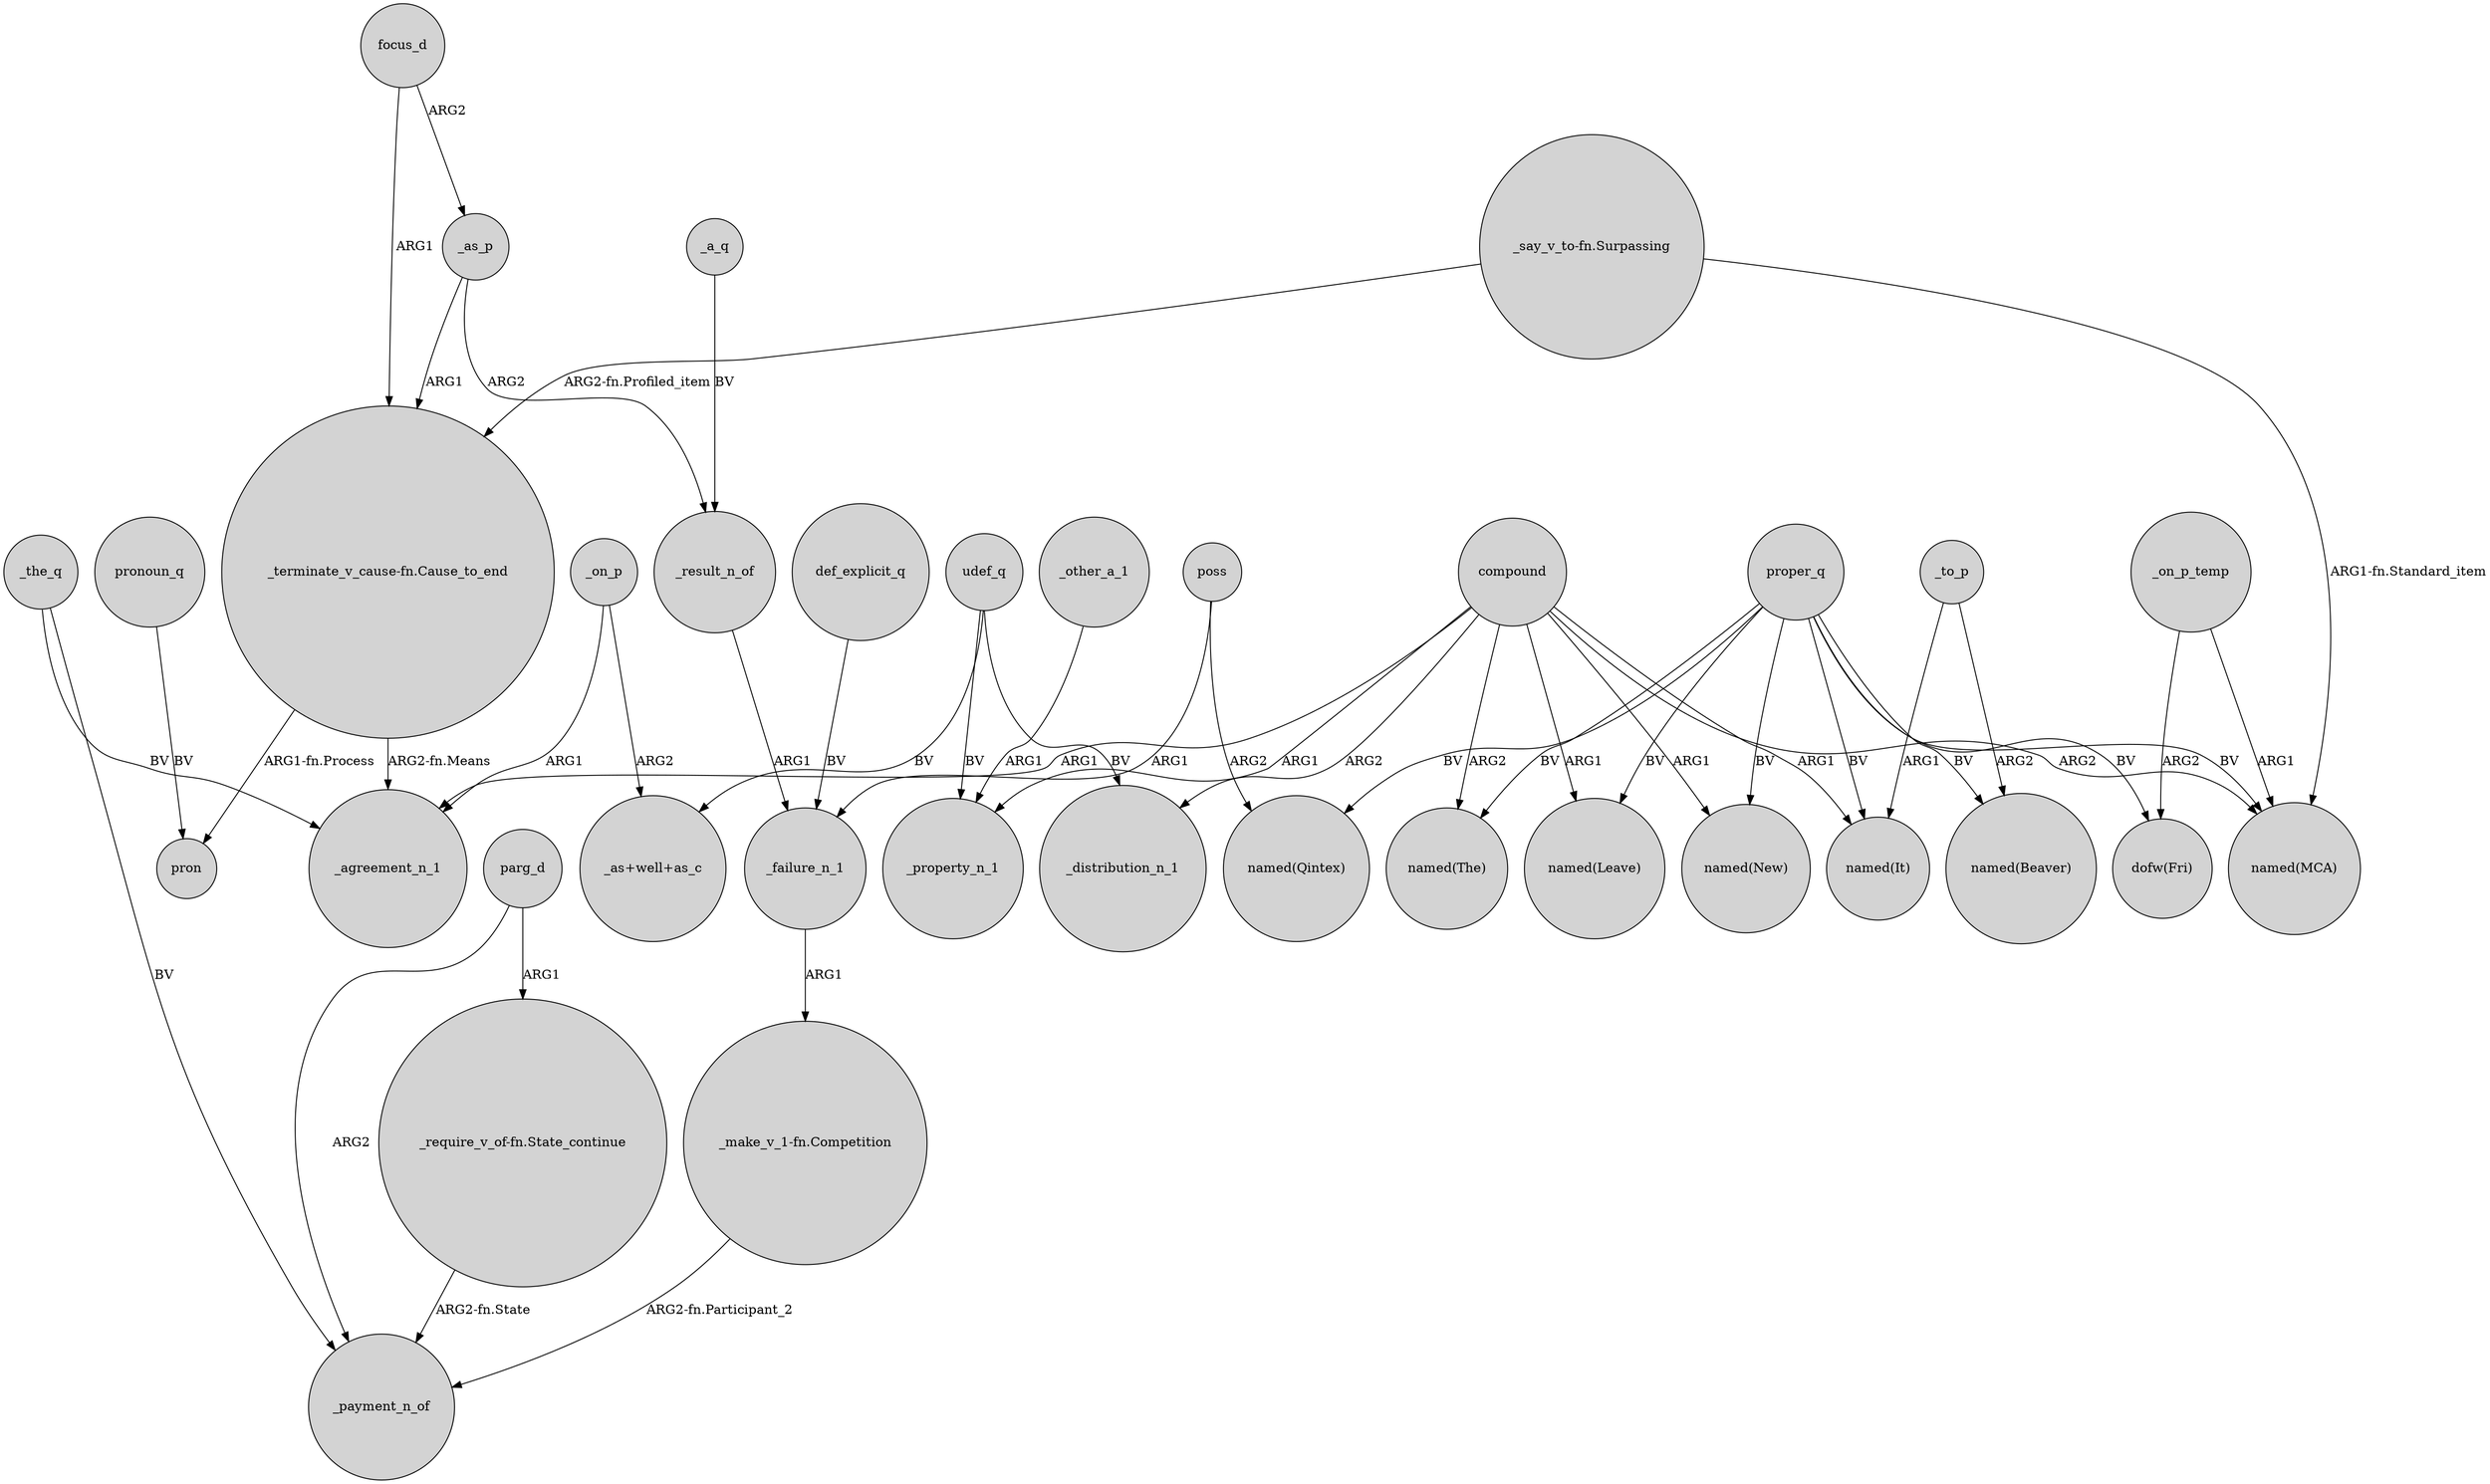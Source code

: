 digraph {
	node [shape=circle style=filled]
	_the_q -> _agreement_n_1 [label=BV]
	focus_d -> "_terminate_v_cause-fn.Cause_to_end" [label=ARG1]
	_to_p -> "named(It)" [label=ARG1]
	parg_d -> _payment_n_of [label=ARG2]
	compound -> _distribution_n_1 [label=ARG2]
	compound -> "named(MCA)" [label=ARG2]
	proper_q -> "dofw(Fri)" [label=BV]
	compound -> "named(New)" [label=ARG1]
	proper_q -> "named(New)" [label=BV]
	"_terminate_v_cause-fn.Cause_to_end" -> _agreement_n_1 [label="ARG2-fn.Means"]
	proper_q -> "named(Beaver)" [label=BV]
	def_explicit_q -> _failure_n_1 [label=BV]
	parg_d -> "_require_v_of-fn.State_continue" [label=ARG1]
	_on_p -> _agreement_n_1 [label=ARG1]
	_failure_n_1 -> "_make_v_1-fn.Competition" [label=ARG1]
	proper_q -> "named(MCA)" [label=BV]
	proper_q -> "named(Leave)" [label=BV]
	"_require_v_of-fn.State_continue" -> _payment_n_of [label="ARG2-fn.State"]
	compound -> _property_n_1 [label=ARG1]
	pronoun_q -> pron [label=BV]
	compound -> "named(It)" [label=ARG1]
	_as_p -> _result_n_of [label=ARG2]
	proper_q -> "named(The)" [label=BV]
	_on_p -> "_as+well+as_c" [label=ARG2]
	udef_q -> _distribution_n_1 [label=BV]
	"_say_v_to-fn.Surpassing" -> "named(MCA)" [label="ARG1-fn.Standard_item"]
	_as_p -> "_terminate_v_cause-fn.Cause_to_end" [label=ARG1]
	_to_p -> "named(Beaver)" [label=ARG2]
	_on_p_temp -> "dofw(Fri)" [label=ARG2]
	udef_q -> _property_n_1 [label=BV]
	"_make_v_1-fn.Competition" -> _payment_n_of [label="ARG2-fn.Participant_2"]
	_on_p_temp -> "named(MCA)" [label=ARG1]
	_result_n_of -> _failure_n_1 [label=ARG1]
	udef_q -> "_as+well+as_c" [label=BV]
	"_say_v_to-fn.Surpassing" -> "_terminate_v_cause-fn.Cause_to_end" [label="ARG2-fn.Profiled_item"]
	proper_q -> "named(Qintex)" [label=BV]
	_a_q -> _result_n_of [label=BV]
	poss -> _failure_n_1 [label=ARG1]
	compound -> "named(The)" [label=ARG2]
	proper_q -> "named(It)" [label=BV]
	focus_d -> _as_p [label=ARG2]
	compound -> _agreement_n_1 [label=ARG1]
	compound -> "named(Leave)" [label=ARG1]
	_other_a_1 -> _property_n_1 [label=ARG1]
	"_terminate_v_cause-fn.Cause_to_end" -> pron [label="ARG1-fn.Process"]
	_the_q -> _payment_n_of [label=BV]
	poss -> "named(Qintex)" [label=ARG2]
}
